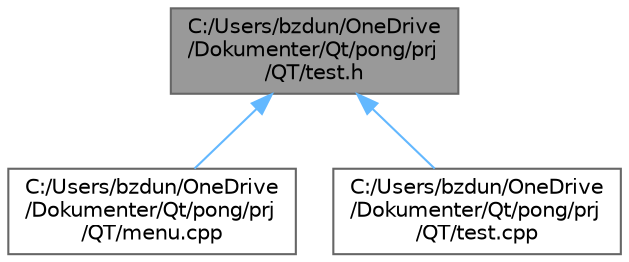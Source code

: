 digraph "C:/Users/bzdun/OneDrive/Dokumenter/Qt/pong/prj/QT/test.h"
{
 // LATEX_PDF_SIZE
  bgcolor="transparent";
  edge [fontname=Helvetica,fontsize=10,labelfontname=Helvetica,labelfontsize=10];
  node [fontname=Helvetica,fontsize=10,shape=box,height=0.2,width=0.4];
  Node1 [id="Node000001",label="C:/Users/bzdun/OneDrive\l/Dokumenter/Qt/pong/prj\l/QT/test.h",height=0.2,width=0.4,color="gray40", fillcolor="grey60", style="filled", fontcolor="black",tooltip="Definicja metody klasy test."];
  Node1 -> Node2 [id="edge1_Node000001_Node000002",dir="back",color="steelblue1",style="solid",tooltip=" "];
  Node2 [id="Node000002",label="C:/Users/bzdun/OneDrive\l/Dokumenter/Qt/pong/prj\l/QT/menu.cpp",height=0.2,width=0.4,color="grey40", fillcolor="white", style="filled",URL="$menu_8cpp.html",tooltip="Definicja metody klasy menu."];
  Node1 -> Node3 [id="edge2_Node000001_Node000003",dir="back",color="steelblue1",style="solid",tooltip=" "];
  Node3 [id="Node000003",label="C:/Users/bzdun/OneDrive\l/Dokumenter/Qt/pong/prj\l/QT/test.cpp",height=0.2,width=0.4,color="grey40", fillcolor="white", style="filled",URL="$test_8cpp.html",tooltip="Definicja metody klasy test."];
}
